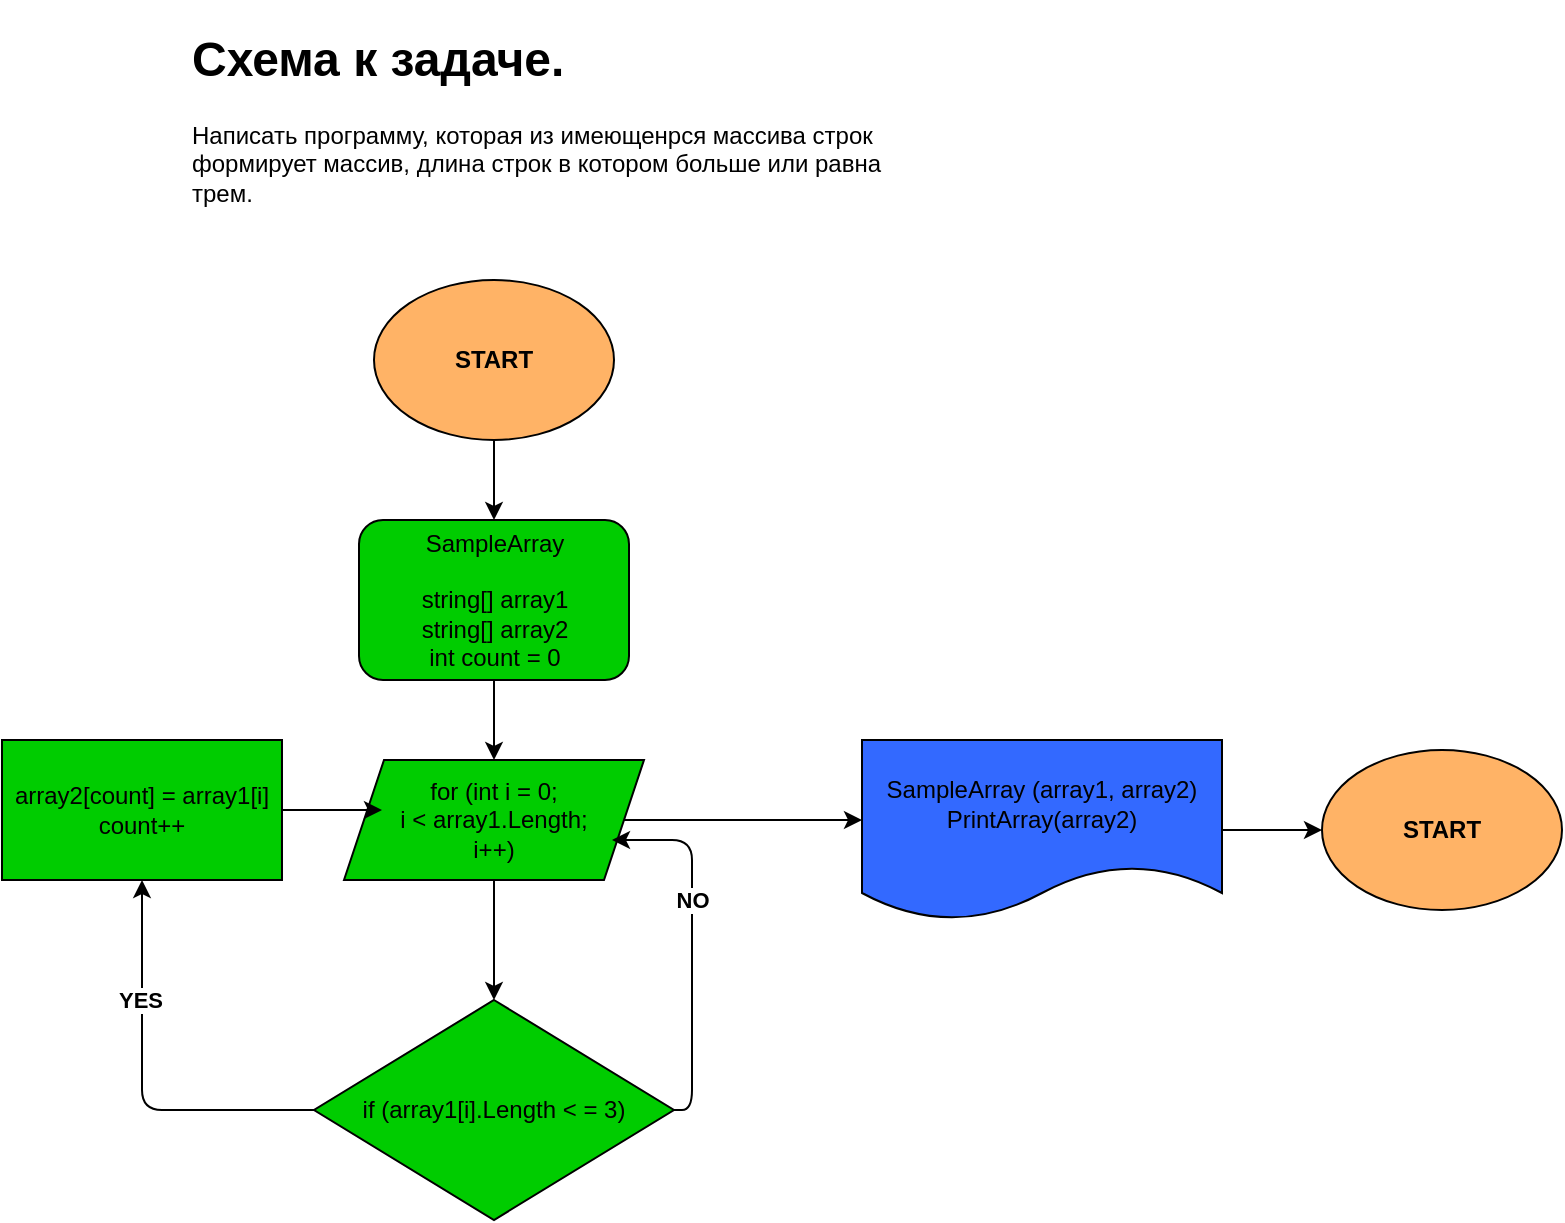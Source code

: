<mxfile><diagram id="wFmATt112lnpvltkx4JJ" name="Q1_scheme for test task"><mxGraphModel dx="1358" dy="576" grid="1" gridSize="10" guides="1" tooltips="1" connect="1" arrows="1" fold="1" page="1" pageScale="1" pageWidth="827" pageHeight="1169" math="0" shadow="0"><root><mxCell id="0"/><mxCell id="1" parent="0"/><mxCell id="5" value="&lt;h1&gt;Схема к задаче.&lt;/h1&gt;&lt;p&gt;Написать программу, которая из имеющенрся массива строк формирует массив, длина строк в котором больше или равна трем.&lt;/p&gt;" style="text;html=1;strokeColor=none;fillColor=none;spacing=5;spacingTop=-20;whiteSpace=wrap;overflow=hidden;rounded=0;" parent="1" vertex="1"><mxGeometry x="100" y="30" width="370" height="120" as="geometry"/></mxCell><mxCell id="7" style="edgeStyle=none;html=1;exitX=0.5;exitY=1;exitDx=0;exitDy=0;" parent="1" source="6" edge="1"><mxGeometry relative="1" as="geometry"><mxPoint x="256" y="280" as="targetPoint"/></mxGeometry></mxCell><mxCell id="6" value="&lt;b&gt;START&lt;/b&gt;" style="ellipse;whiteSpace=wrap;html=1;fillColor=#FFB366;" parent="1" vertex="1"><mxGeometry x="196" y="160" width="120" height="80" as="geometry"/></mxCell><mxCell id="12" style="edgeStyle=none;html=1;exitX=0.5;exitY=1;exitDx=0;exitDy=0;" parent="1" source="9" edge="1"><mxGeometry relative="1" as="geometry"><mxPoint x="256" y="400" as="targetPoint"/><Array as="points"><mxPoint x="256" y="380"/></Array></mxGeometry></mxCell><mxCell id="9" value="SampleArray&lt;br&gt;&lt;br&gt;string[] array1&lt;br&gt;string[] array2&lt;br&gt;int count = 0" style="rounded=1;whiteSpace=wrap;html=1;fillColor=#00CC00;" parent="1" vertex="1"><mxGeometry x="188.5" y="280" width="135" height="80" as="geometry"/></mxCell><mxCell id="14" style="edgeStyle=none;html=1;exitX=0.5;exitY=1;exitDx=0;exitDy=0;" parent="1" source="13" edge="1"><mxGeometry relative="1" as="geometry"><mxPoint x="256" y="520" as="targetPoint"/></mxGeometry></mxCell><mxCell id="24" style="edgeStyle=none;html=1;exitX=1;exitY=0.5;exitDx=0;exitDy=0;shadow=0;" parent="1" source="13" edge="1"><mxGeometry relative="1" as="geometry"><mxPoint x="440" y="430" as="targetPoint"/></mxGeometry></mxCell><mxCell id="13" value="for (int i = 0;&lt;br&gt;i &amp;lt; array1.Length;&lt;br&gt;i++)" style="shape=parallelogram;perimeter=parallelogramPerimeter;whiteSpace=wrap;html=1;fixedSize=1;fillColor=#00CC00;" parent="1" vertex="1"><mxGeometry x="181" y="400" width="150" height="60" as="geometry"/></mxCell><mxCell id="16" style="edgeStyle=none;html=1;shadow=0;" parent="1" edge="1"><mxGeometry relative="1" as="geometry"><mxPoint x="345" y="575" as="sourcePoint"/><mxPoint x="315" y="440" as="targetPoint"/><Array as="points"><mxPoint x="355" y="575"/><mxPoint x="355" y="440"/></Array></mxGeometry></mxCell><mxCell id="17" value="&lt;b&gt;NO&lt;/b&gt;" style="edgeLabel;html=1;align=center;verticalAlign=middle;resizable=0;points=[];" parent="16" vertex="1" connectable="0"><mxGeometry x="0.249" y="-4" relative="1" as="geometry"><mxPoint x="-4" as="offset"/></mxGeometry></mxCell><mxCell id="18" style="edgeStyle=none;html=1;entryX=0.5;entryY=1;entryDx=0;entryDy=0;exitX=0;exitY=0.5;exitDx=0;exitDy=0;" parent="1" source="15" target="19" edge="1"><mxGeometry relative="1" as="geometry"><mxPoint x="430" y="550" as="targetPoint"/><mxPoint x="510" y="590" as="sourcePoint"/><Array as="points"><mxPoint x="80" y="575"/></Array></mxGeometry></mxCell><mxCell id="20" value="&lt;b&gt;YES&lt;/b&gt;" style="edgeLabel;html=1;align=center;verticalAlign=middle;resizable=0;points=[];" parent="18" vertex="1" connectable="0"><mxGeometry x="-0.279" y="-2" relative="1" as="geometry"><mxPoint x="-15" y="-53" as="offset"/></mxGeometry></mxCell><mxCell id="15" value="if (array1[i].Length &amp;lt; = 3)" style="rhombus;whiteSpace=wrap;html=1;fillColor=#00CC00;" parent="1" vertex="1"><mxGeometry x="166" y="520" width="180" height="110" as="geometry"/></mxCell><mxCell id="23" style="edgeStyle=none;html=1;exitX=1;exitY=0.5;exitDx=0;exitDy=0;shadow=0;" parent="1" source="19" edge="1"><mxGeometry relative="1" as="geometry"><mxPoint x="200" y="425" as="targetPoint"/></mxGeometry></mxCell><mxCell id="19" value="array2[count] = array1[i]&lt;br&gt;count++" style="whiteSpace=wrap;html=1;fillColor=#00CC00;" parent="1" vertex="1"><mxGeometry x="10" y="390" width="140" height="70" as="geometry"/></mxCell><mxCell id="26" style="edgeStyle=none;html=1;exitX=1;exitY=0.5;exitDx=0;exitDy=0;shadow=0;" parent="1" source="25" edge="1"><mxGeometry relative="1" as="geometry"><mxPoint x="670" y="435" as="targetPoint"/></mxGeometry></mxCell><mxCell id="25" value="SampleArray (array1, array2)&lt;br&gt;PrintArray(array2)" style="shape=document;whiteSpace=wrap;html=1;boundedLbl=1;fillColor=#3369FF;" parent="1" vertex="1"><mxGeometry x="440" y="390" width="180" height="90" as="geometry"/></mxCell><mxCell id="27" value="&lt;b&gt;START&lt;/b&gt;" style="ellipse;whiteSpace=wrap;html=1;fillColor=#FFB366;" parent="1" vertex="1"><mxGeometry x="670" y="395" width="120" height="80" as="geometry"/></mxCell></root></mxGraphModel></diagram></mxfile>